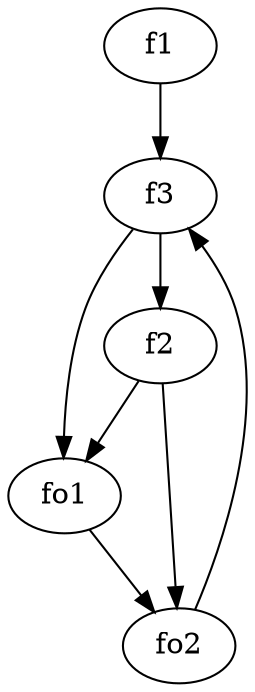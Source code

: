 strict digraph  {
f1;
f2;
f3;
fo1;
fo2;
f1 -> f3  [weight=2];
f2 -> fo1  [weight=2];
f2 -> fo2  [weight=2];
f3 -> f2  [weight=2];
f3 -> fo1  [weight=2];
fo1 -> fo2  [weight=2];
fo2 -> f3  [weight=2];
}
